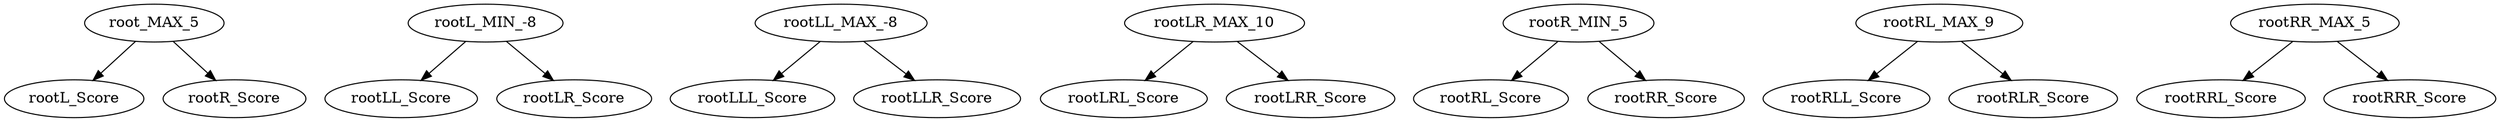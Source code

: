 // Minimax Tree
digraph {
	root_MAX_5 -> rootL_Score:-8
	"rootL_MIN_-8" -> rootLL_Score:-8
	"rootLL_MAX_-8" -> rootLLL_Score:-8
	"rootLL_MAX_-8" -> rootLLR_Score:-10
	"rootL_MIN_-8" -> rootLR_Score:10
	rootLR_MAX_10 -> rootLRL_Score:10
	rootLR_MAX_10 -> rootLRR_Score:10
	root_MAX_5 -> rootR_Score:5
	rootR_MIN_5 -> rootRL_Score:9
	rootRL_MAX_9 -> rootRLL_Score:9
	rootRL_MAX_9 -> rootRLR_Score:-1
	rootR_MIN_5 -> rootRR_Score:5
	rootRR_MAX_5 -> rootRRL_Score:5
	rootRR_MAX_5 -> rootRRR_Score:3
}
